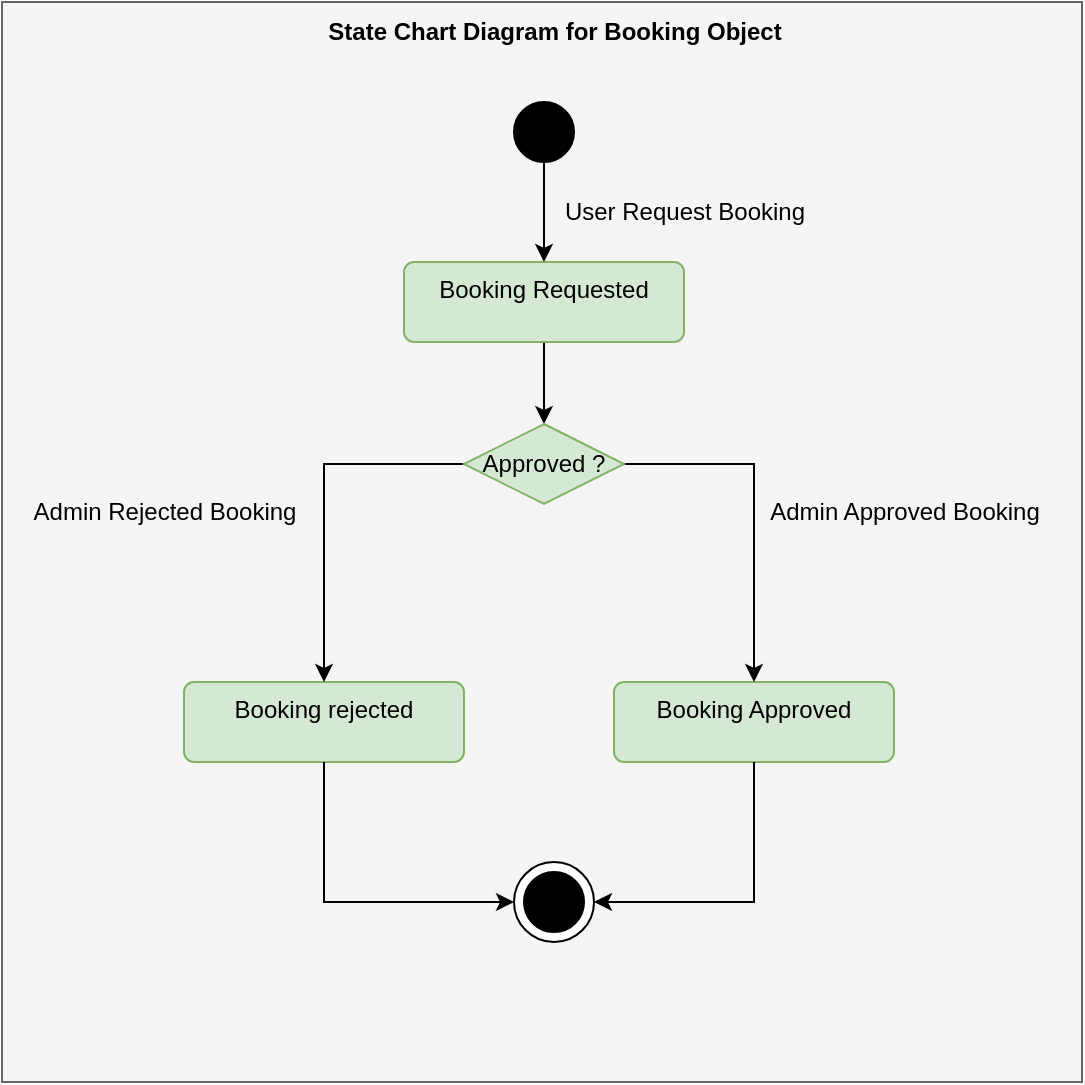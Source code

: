 <mxfile version="24.7.8">
  <diagram id="3mJ2WOskCWPhdwfna0sN" name="Page-1">
    <mxGraphModel dx="1036" dy="1754" grid="1" gridSize="10" guides="1" tooltips="1" connect="1" arrows="1" fold="1" page="1" pageScale="1" pageWidth="850" pageHeight="1100" math="0" shadow="0">
      <root>
        <mxCell id="0" />
        <mxCell id="1" parent="0" />
        <mxCell id="UEhe8dxYu4hBen1Ix5AJ-20" value="" style="whiteSpace=wrap;html=1;aspect=fixed;fillColor=#f5f5f5;strokeColor=#666666;fontColor=#333333;" vertex="1" parent="1">
          <mxGeometry x="119" y="-30" width="540" height="540" as="geometry" />
        </mxCell>
        <mxCell id="UEhe8dxYu4hBen1Ix5AJ-10" style="edgeStyle=orthogonalEdgeStyle;rounded=0;orthogonalLoop=1;jettySize=auto;html=1;entryX=0.5;entryY=0;entryDx=0;entryDy=0;" edge="1" parent="1" source="UEhe8dxYu4hBen1Ix5AJ-1" target="UEhe8dxYu4hBen1Ix5AJ-4">
          <mxGeometry relative="1" as="geometry" />
        </mxCell>
        <mxCell id="UEhe8dxYu4hBen1Ix5AJ-1" value="Booking Requested" style="html=1;align=center;verticalAlign=top;rounded=1;absoluteArcSize=1;arcSize=10;dashed=0;whiteSpace=wrap;fillColor=#d5e8d4;strokeColor=#82b366;" vertex="1" parent="1">
          <mxGeometry x="320" y="100" width="140" height="40" as="geometry" />
        </mxCell>
        <mxCell id="UEhe8dxYu4hBen1Ix5AJ-2" value="Booking Approved" style="html=1;align=center;verticalAlign=top;rounded=1;absoluteArcSize=1;arcSize=10;dashed=0;whiteSpace=wrap;fillColor=#d5e8d4;strokeColor=#82b366;" vertex="1" parent="1">
          <mxGeometry x="425" y="310" width="140" height="40" as="geometry" />
        </mxCell>
        <mxCell id="UEhe8dxYu4hBen1Ix5AJ-3" value="Booking rejected" style="html=1;align=center;verticalAlign=top;rounded=1;absoluteArcSize=1;arcSize=10;dashed=0;whiteSpace=wrap;fillColor=#d5e8d4;strokeColor=#82b366;" vertex="1" parent="1">
          <mxGeometry x="210" y="310" width="140" height="40" as="geometry" />
        </mxCell>
        <mxCell id="UEhe8dxYu4hBen1Ix5AJ-7" style="edgeStyle=orthogonalEdgeStyle;rounded=0;orthogonalLoop=1;jettySize=auto;html=1;exitX=1;exitY=0.5;exitDx=0;exitDy=0;entryX=0.5;entryY=0;entryDx=0;entryDy=0;" edge="1" parent="1" source="UEhe8dxYu4hBen1Ix5AJ-4" target="UEhe8dxYu4hBen1Ix5AJ-2">
          <mxGeometry relative="1" as="geometry" />
        </mxCell>
        <mxCell id="UEhe8dxYu4hBen1Ix5AJ-9" style="edgeStyle=orthogonalEdgeStyle;rounded=0;orthogonalLoop=1;jettySize=auto;html=1;exitX=0;exitY=0.5;exitDx=0;exitDy=0;entryX=0.5;entryY=0;entryDx=0;entryDy=0;" edge="1" parent="1" source="UEhe8dxYu4hBen1Ix5AJ-4" target="UEhe8dxYu4hBen1Ix5AJ-3">
          <mxGeometry relative="1" as="geometry" />
        </mxCell>
        <mxCell id="UEhe8dxYu4hBen1Ix5AJ-4" value="Approved ?" style="rhombus;whiteSpace=wrap;html=1;fillColor=#d5e8d4;strokeColor=#82b366;" vertex="1" parent="1">
          <mxGeometry x="350" y="181" width="80" height="40" as="geometry" />
        </mxCell>
        <mxCell id="UEhe8dxYu4hBen1Ix5AJ-12" style="edgeStyle=orthogonalEdgeStyle;rounded=0;orthogonalLoop=1;jettySize=auto;html=1;exitX=0.5;exitY=1;exitDx=0;exitDy=0;entryX=0.5;entryY=0;entryDx=0;entryDy=0;" edge="1" parent="1" source="UEhe8dxYu4hBen1Ix5AJ-11" target="UEhe8dxYu4hBen1Ix5AJ-1">
          <mxGeometry relative="1" as="geometry" />
        </mxCell>
        <mxCell id="UEhe8dxYu4hBen1Ix5AJ-11" value="" style="ellipse;fillColor=strokeColor;html=1;" vertex="1" parent="1">
          <mxGeometry x="375" y="20" width="30" height="30" as="geometry" />
        </mxCell>
        <mxCell id="UEhe8dxYu4hBen1Ix5AJ-13" value="User Request Booking" style="text;html=1;align=center;verticalAlign=middle;resizable=0;points=[];autosize=1;strokeColor=none;fillColor=none;" vertex="1" parent="1">
          <mxGeometry x="390" y="60" width="140" height="30" as="geometry" />
        </mxCell>
        <mxCell id="UEhe8dxYu4hBen1Ix5AJ-14" value="Admin Approved Booking" style="text;html=1;align=center;verticalAlign=middle;resizable=0;points=[];autosize=1;strokeColor=none;fillColor=none;" vertex="1" parent="1">
          <mxGeometry x="490" y="210" width="160" height="30" as="geometry" />
        </mxCell>
        <mxCell id="UEhe8dxYu4hBen1Ix5AJ-15" value="Admin Rejected Booking" style="text;html=1;align=center;verticalAlign=middle;resizable=0;points=[];autosize=1;strokeColor=none;fillColor=none;" vertex="1" parent="1">
          <mxGeometry x="125" y="210" width="150" height="30" as="geometry" />
        </mxCell>
        <mxCell id="UEhe8dxYu4hBen1Ix5AJ-16" value="" style="shape=mxgraph.sysml.actFinal;html=1;verticalLabelPosition=bottom;labelBackgroundColor=#ffffff;verticalAlign=top;" vertex="1" parent="1">
          <mxGeometry x="375" y="400" width="40" height="40" as="geometry" />
        </mxCell>
        <mxCell id="UEhe8dxYu4hBen1Ix5AJ-18" style="edgeStyle=orthogonalEdgeStyle;rounded=0;orthogonalLoop=1;jettySize=auto;html=1;exitX=0.5;exitY=1;exitDx=0;exitDy=0;entryX=1;entryY=0.5;entryDx=0;entryDy=0;entryPerimeter=0;" edge="1" parent="1" source="UEhe8dxYu4hBen1Ix5AJ-2" target="UEhe8dxYu4hBen1Ix5AJ-16">
          <mxGeometry relative="1" as="geometry" />
        </mxCell>
        <mxCell id="UEhe8dxYu4hBen1Ix5AJ-19" style="edgeStyle=orthogonalEdgeStyle;rounded=0;orthogonalLoop=1;jettySize=auto;html=1;exitX=0.5;exitY=1;exitDx=0;exitDy=0;entryX=0;entryY=0.5;entryDx=0;entryDy=0;entryPerimeter=0;" edge="1" parent="1" source="UEhe8dxYu4hBen1Ix5AJ-3" target="UEhe8dxYu4hBen1Ix5AJ-16">
          <mxGeometry relative="1" as="geometry" />
        </mxCell>
        <mxCell id="UEhe8dxYu4hBen1Ix5AJ-21" value="&lt;b&gt;State Chart Diagram for Booking Object&lt;/b&gt;" style="text;html=1;align=center;verticalAlign=middle;resizable=0;points=[];autosize=1;strokeColor=none;fillColor=none;" vertex="1" parent="1">
          <mxGeometry x="270" y="-30" width="250" height="30" as="geometry" />
        </mxCell>
      </root>
    </mxGraphModel>
  </diagram>
</mxfile>
